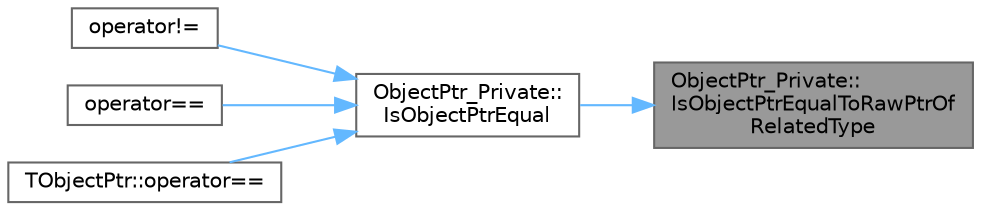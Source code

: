 digraph "ObjectPtr_Private::IsObjectPtrEqualToRawPtrOfRelatedType"
{
 // INTERACTIVE_SVG=YES
 // LATEX_PDF_SIZE
  bgcolor="transparent";
  edge [fontname=Helvetica,fontsize=10,labelfontname=Helvetica,labelfontsize=10];
  node [fontname=Helvetica,fontsize=10,shape=box,height=0.2,width=0.4];
  rankdir="RL";
  Node1 [id="Node000001",label="ObjectPtr_Private::\lIsObjectPtrEqualToRawPtrOf\lRelatedType",height=0.2,width=0.4,color="gray40", fillcolor="grey60", style="filled", fontcolor="black",tooltip=" "];
  Node1 -> Node2 [id="edge1_Node000001_Node000002",dir="back",color="steelblue1",style="solid",tooltip=" "];
  Node2 [id="Node000002",label="ObjectPtr_Private::\lIsObjectPtrEqual",height=0.2,width=0.4,color="grey40", fillcolor="white", style="filled",URL="$d6/de0/namespaceObjectPtr__Private.html#a1f3b4eb42bacc17a610867d9949d1f60",tooltip="Perform shallow equality check between a TObjectPtr and another (non TObjectPtr) type that we can coe..."];
  Node2 -> Node3 [id="edge2_Node000002_Node000003",dir="back",color="steelblue1",style="solid",tooltip=" "];
  Node3 [id="Node000003",label="operator!=",height=0.2,width=0.4,color="grey40", fillcolor="white", style="filled",URL="$d6/d75/ObjectPtr_8h.html#acc5031c5eef6a6bf689026ccd68a7600",tooltip=" "];
  Node2 -> Node4 [id="edge3_Node000002_Node000004",dir="back",color="steelblue1",style="solid",tooltip=" "];
  Node4 [id="Node000004",label="operator==",height=0.2,width=0.4,color="grey40", fillcolor="white", style="filled",URL="$d6/d75/ObjectPtr_8h.html#a45f972f4363e347da89b134a9c31f58f",tooltip=" "];
  Node2 -> Node5 [id="edge4_Node000002_Node000005",dir="back",color="steelblue1",style="solid",tooltip=" "];
  Node5 [id="Node000005",label="TObjectPtr::operator==",height=0.2,width=0.4,color="grey40", fillcolor="white", style="filled",URL="$d4/d0b/structTObjectPtr.html#adbc89a3227cd877e9faf5ad9d4acfc0d",tooltip=" "];
}
